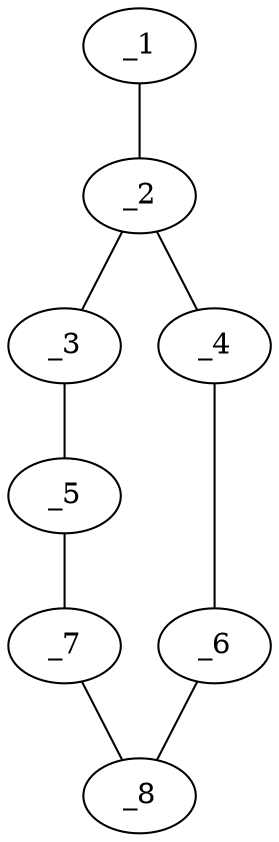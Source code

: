 graph molid14023 {
	_1	 [charge=0,
		chem=5,
		symbol="S  ",
		x="5.1906",
		y=0];
	_2	 [charge=0,
		chem=1,
		symbol="C  ",
		x="4.1906",
		y=0];
	_1 -- _2	 [valence=2];
	_3	 [charge=0,
		chem=1,
		symbol="C  ",
		x="3.7568",
		y="-0.901"];
	_2 -- _3	 [valence=1];
	_4	 [charge=0,
		chem=4,
		symbol="N  ",
		x="3.7568",
		y="0.901"];
	_2 -- _4	 [valence=1];
	_5	 [charge=0,
		chem=1,
		symbol="C  ",
		x="2.7818",
		y="-1.1235"];
	_3 -- _5	 [valence=1];
	_6	 [charge=0,
		chem=1,
		symbol="C  ",
		x="2.7818",
		y="1.1235"];
	_4 -- _6	 [valence=1];
	_7	 [charge=0,
		chem=1,
		symbol="C  ",
		x=2,
		y="-0.5"];
	_5 -- _7	 [valence=1];
	_8	 [charge=0,
		chem=1,
		symbol="C  ",
		x=2,
		y="0.5"];
	_6 -- _8	 [valence=1];
	_7 -- _8	 [valence=1];
}
